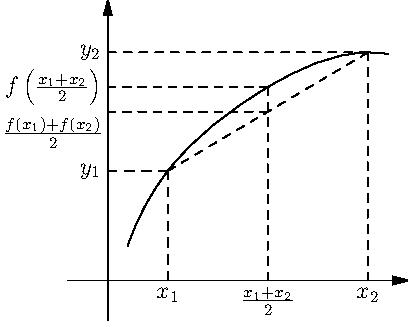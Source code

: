 
draw((-20,0) -- (150,0), Arrow);
draw((0,-20) -- (0, 140), Arrow);

pair P = (10,10 * sqrt(3));
pair A = (30,10 * sqrt(30));
pair AX = (A.x, 0);
label("$x_1$", AX, S);
pair AY = (0, A.y);
label("$y_1$", AY, W);
pair M = (80, 10 * sqrt(70)+13);
pair MX = (M.x, 0);
label("$\frac{x_1+x_2}{2}$", MX, S);
pair MY = (0, M.y);
label("$f\left(\frac{x_1+x_2}{2}\right)$", MY, W);
pair B = (130,  10 * sqrt(130));
pair BX = (B.x, 0);
label("$x_2$", BX, S);
pair BY = (0, B.y);
label("$y_2$", BY, W);
pair Q = (140, 10 * sqrt(140)-5);

pair N = intersectionpoint(A -- B, M -- MX);
pair NY = (0, N.y);
label("$\frac{f(x_1)+f(x_2)}{2}$", NY, SW);

draw(P .. A .. M .. B .. Q);
draw(A -- B, dashed);
draw(A -- AX, dashed);
draw(A -- AY, dashed);
draw(M -- MX, dashed);
draw(M -- MY, dashed);
draw(B -- BX, dashed);
draw(B -- BY, dashed);
draw(N -- NY, dashed);
